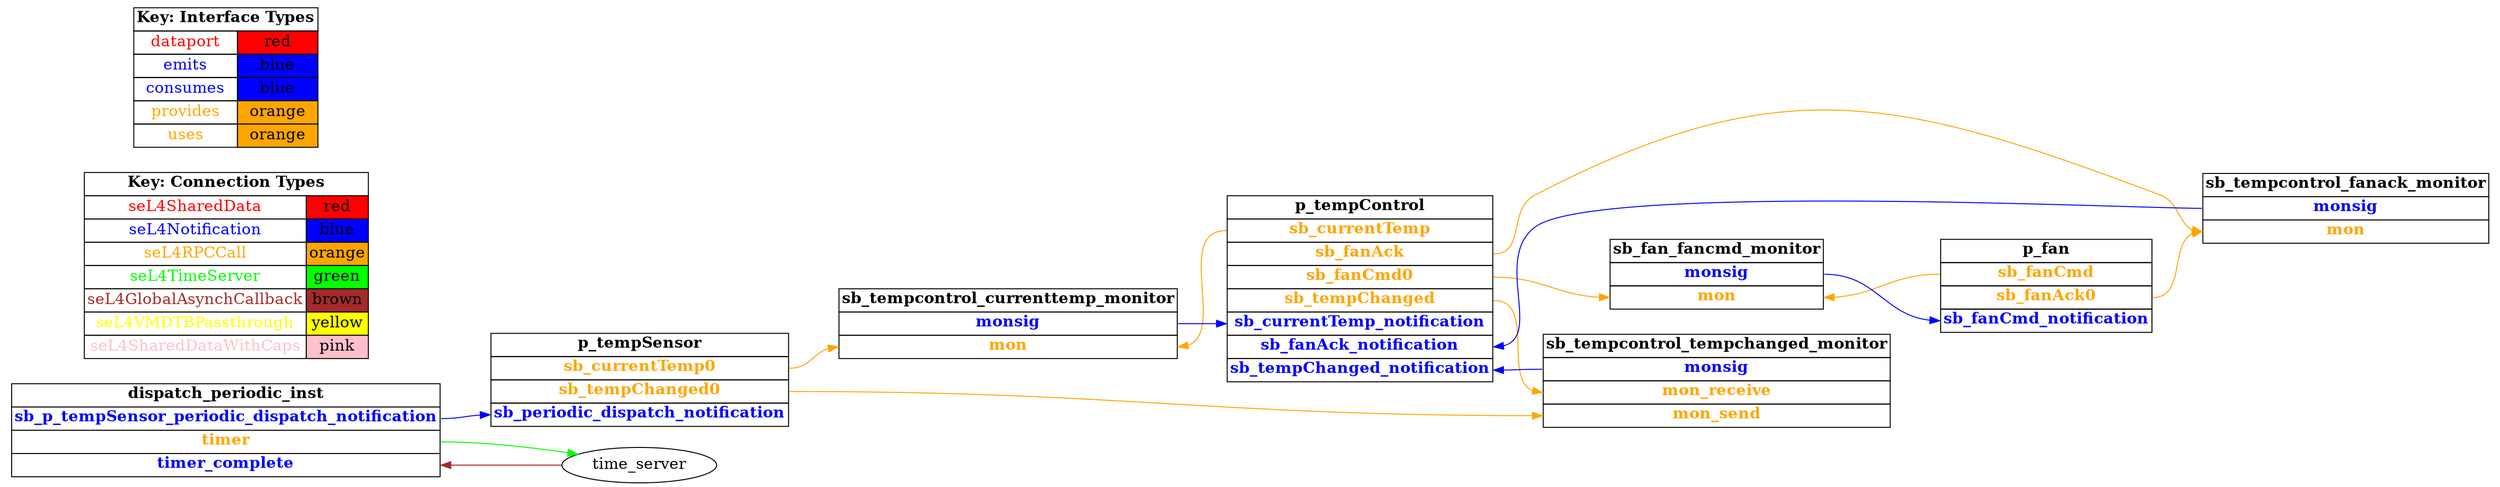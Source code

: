 digraph g {
graph [
  overlap = false,
  rankdir = "LR"
];
node [
  fontsize = "16",
  shape = "ellipse"
];
edge [
];

p_tempSensor [
  label=<
    <TABLE BORDER="0" CELLBORDER="1" CELLSPACING="0">
      <TR><TD><B>p_tempSensor</B></TD></TR>
      <TR><TD PORT="sb_currentTemp0"><FONT COLOR="orange"><B>sb_currentTemp0</B></FONT></TD></TR>
      <TR><TD PORT="sb_tempChanged0"><FONT COLOR="orange"><B>sb_tempChanged0</B></FONT></TD></TR>
      <TR><TD PORT="sb_periodic_dispatch_notification"><FONT COLOR="blue"><B>sb_periodic_dispatch_notification</B></FONT></TD></TR>"
    </TABLE>
  >
  shape=plaintext
];

p_tempControl [
  label=<
    <TABLE BORDER="0" CELLBORDER="1" CELLSPACING="0">
      <TR><TD><B>p_tempControl</B></TD></TR>
      <TR><TD PORT="sb_currentTemp"><FONT COLOR="orange"><B>sb_currentTemp</B></FONT></TD></TR>
      <TR><TD PORT="sb_fanAck"><FONT COLOR="orange"><B>sb_fanAck</B></FONT></TD></TR>
      <TR><TD PORT="sb_fanCmd0"><FONT COLOR="orange"><B>sb_fanCmd0</B></FONT></TD></TR>
      <TR><TD PORT="sb_tempChanged"><FONT COLOR="orange"><B>sb_tempChanged</B></FONT></TD></TR>
      <TR><TD PORT="sb_currentTemp_notification"><FONT COLOR="blue"><B>sb_currentTemp_notification</B></FONT></TD></TR>
      <TR><TD PORT="sb_fanAck_notification"><FONT COLOR="blue"><B>sb_fanAck_notification</B></FONT></TD></TR>
      <TR><TD PORT="sb_tempChanged_notification"><FONT COLOR="blue"><B>sb_tempChanged_notification</B></FONT></TD></TR>"
    </TABLE>
  >
  shape=plaintext
];

p_fan [
  label=<
    <TABLE BORDER="0" CELLBORDER="1" CELLSPACING="0">
      <TR><TD><B>p_fan</B></TD></TR>
      <TR><TD PORT="sb_fanCmd"><FONT COLOR="orange"><B>sb_fanCmd</B></FONT></TD></TR>
      <TR><TD PORT="sb_fanAck0"><FONT COLOR="orange"><B>sb_fanAck0</B></FONT></TD></TR>
      <TR><TD PORT="sb_fanCmd_notification"><FONT COLOR="blue"><B>sb_fanCmd_notification</B></FONT></TD></TR>"
    </TABLE>
  >
  shape=plaintext
];

sb_tempcontrol_currenttemp_monitor [
  label=<
    <TABLE BORDER="0" CELLBORDER="1" CELLSPACING="0">
      <TR><TD><B>sb_tempcontrol_currenttemp_monitor</B></TD></TR>
      <TR><TD PORT="monsig"><FONT COLOR="blue"><B>monsig</B></FONT></TD></TR>
      <TR><TD PORT="mon"><FONT COLOR="orange"><B>mon</B></FONT></TD></TR>"
    </TABLE>
  >
  shape=plaintext
];

sb_tempcontrol_tempchanged_monitor [
  label=<
    <TABLE BORDER="0" CELLBORDER="1" CELLSPACING="0">
      <TR><TD><B>sb_tempcontrol_tempchanged_monitor</B></TD></TR>
      <TR><TD PORT="monsig"><FONT COLOR="blue"><B>monsig</B></FONT></TD></TR>
      <TR><TD PORT="mon_receive"><FONT COLOR="orange"><B>mon_receive</B></FONT></TD></TR>
      <TR><TD PORT="mon_send"><FONT COLOR="orange"><B>mon_send</B></FONT></TD></TR>"
    </TABLE>
  >
  shape=plaintext
];

sb_fan_fancmd_monitor [
  label=<
    <TABLE BORDER="0" CELLBORDER="1" CELLSPACING="0">
      <TR><TD><B>sb_fan_fancmd_monitor</B></TD></TR>
      <TR><TD PORT="monsig"><FONT COLOR="blue"><B>monsig</B></FONT></TD></TR>
      <TR><TD PORT="mon"><FONT COLOR="orange"><B>mon</B></FONT></TD></TR>"
    </TABLE>
  >
  shape=plaintext
];

sb_tempcontrol_fanack_monitor [
  label=<
    <TABLE BORDER="0" CELLBORDER="1" CELLSPACING="0">
      <TR><TD><B>sb_tempcontrol_fanack_monitor</B></TD></TR>
      <TR><TD PORT="monsig"><FONT COLOR="blue"><B>monsig</B></FONT></TD></TR>
      <TR><TD PORT="mon"><FONT COLOR="orange"><B>mon</B></FONT></TD></TR>"
    </TABLE>
  >
  shape=plaintext
];

dispatch_periodic_inst [
  label=<
    <TABLE BORDER="0" CELLBORDER="1" CELLSPACING="0">
      <TR><TD><B>dispatch_periodic_inst</B></TD></TR>
      <TR><TD PORT="sb_p_tempSensor_periodic_dispatch_notification"><FONT COLOR="blue"><B>sb_p_tempSensor_periodic_dispatch_notification</B></FONT></TD></TR>
      <TR><TD PORT="timer"><FONT COLOR="orange"><B>timer</B></FONT></TD></TR>
      <TR><TD PORT="timer_complete"><FONT COLOR="blue"><B>timer_complete</B></FONT></TD></TR>"
    </TABLE>
  >
  shape=plaintext
];

connectiontypekey [
  label=<
   <TABLE BORDER="0" CELLBORDER="1" CELLSPACING="0">
     <TR><TD COLSPAN="2"><B>Key: Connection Types</B></TD></TR>
     <TR><TD><FONT COLOR="red">seL4SharedData</FONT></TD><TD BGCOLOR="red">red</TD></TR>
     <TR><TD><FONT COLOR="blue">seL4Notification</FONT></TD><TD BGCOLOR="blue">blue</TD></TR>
     <TR><TD><FONT COLOR="orange">seL4RPCCall</FONT></TD><TD BGCOLOR="orange">orange</TD></TR>
     <TR><TD><FONT COLOR="green">seL4TimeServer</FONT></TD><TD BGCOLOR="green">green</TD></TR>
     <TR><TD><FONT COLOR="brown">seL4GlobalAsynchCallback</FONT></TD><TD BGCOLOR="brown">brown</TD></TR>
     <TR><TD><FONT COLOR="yellow">seL4VMDTBPassthrough</FONT></TD><TD BGCOLOR="yellow">yellow</TD></TR>
     <TR><TD><FONT COLOR="pink">seL4SharedDataWithCaps</FONT></TD><TD BGCOLOR="pink">pink</TD></TR>
   </TABLE>
  >
  shape=plaintext
];

interfacetypekey [
  label=<
   <TABLE BORDER="0" CELLBORDER="1" CELLSPACING="0">
     <TR><TD COLSPAN="2"><B>Key: Interface Types</B></TD></TR>
     <TR><TD><FONT COLOR="red">dataport</FONT></TD><TD BGCOLOR="red">red</TD></TR>
     <TR><TD><FONT COLOR="blue">emits</FONT></TD><TD BGCOLOR="blue">blue</TD></TR>
     <TR><TD><FONT COLOR="blue">consumes</FONT></TD><TD BGCOLOR="blue">blue</TD></TR>
     <TR><TD><FONT COLOR="orange">provides</FONT></TD><TD BGCOLOR="orange">orange</TD></TR>
     <TR><TD><FONT COLOR="orange">uses</FONT></TD><TD BGCOLOR="orange">orange</TD></TR>
   </TABLE>
  >
  shape=plaintext
];

"p_tempSensor":sb_currentTemp0 -> "sb_tempcontrol_currenttemp_monitor":mon [
  color="orange"
  //label = "seL4RPCCall"
  id = conn1

];

"p_tempControl":sb_currentTemp -> "sb_tempcontrol_currenttemp_monitor":mon [
  color="orange"
  //label = "seL4RPCCall"
  id = conn2

];

"sb_tempcontrol_currenttemp_monitor":monsig -> "p_tempControl":sb_currentTemp_notification [
  color="blue"
  //label = "seL4Notification"
  id = conn3

];

"p_tempSensor":sb_tempChanged0 -> "sb_tempcontrol_tempchanged_monitor":mon_send [
  color="orange"
  //label = "seL4RPCCall"
  id = conn4

];

"p_tempControl":sb_tempChanged -> "sb_tempcontrol_tempchanged_monitor":mon_receive [
  color="orange"
  //label = "seL4RPCCall"
  id = conn5

];

"sb_tempcontrol_tempchanged_monitor":monsig -> "p_tempControl":sb_tempChanged_notification [
  color="blue"
  //label = "seL4Notification"
  id = conn6

];

"p_tempControl":sb_fanCmd0 -> "sb_fan_fancmd_monitor":mon [
  color="orange"
  //label = "seL4RPCCall"
  id = conn7

];

"p_fan":sb_fanCmd -> "sb_fan_fancmd_monitor":mon [
  color="orange"
  //label = "seL4RPCCall"
  id = conn8

];

"sb_fan_fancmd_monitor":monsig -> "p_fan":sb_fanCmd_notification [
  color="blue"
  //label = "seL4Notification"
  id = conn9

];

"p_fan":sb_fanAck0 -> "sb_tempcontrol_fanack_monitor":mon [
  color="orange"
  //label = "seL4RPCCall"
  id = conn10

];

"p_tempControl":sb_fanAck -> "sb_tempcontrol_fanack_monitor":mon [
  color="orange"
  //label = "seL4RPCCall"
  id = conn11

];

"sb_tempcontrol_fanack_monitor":monsig -> "p_tempControl":sb_fanAck_notification [
  color="blue"
  //label = "seL4Notification"
  id = conn12

];

"dispatch_periodic_inst":sb_p_tempSensor_periodic_dispatch_notification -> "p_tempSensor":sb_periodic_dispatch_notification [
  color="blue"
  //label = "seL4Notification"
  id = conn13

];

"dispatch_periodic_inst":timer -> "time_server":the_timer [
  color="green"
  //label = "seL4TimeServer"
  id = conn14

];

"time_server":timer_notification -> "dispatch_periodic_inst":timer_complete [
  color="brown"
  //label = "seL4GlobalAsynchCallback"
  id = conn15

];

}